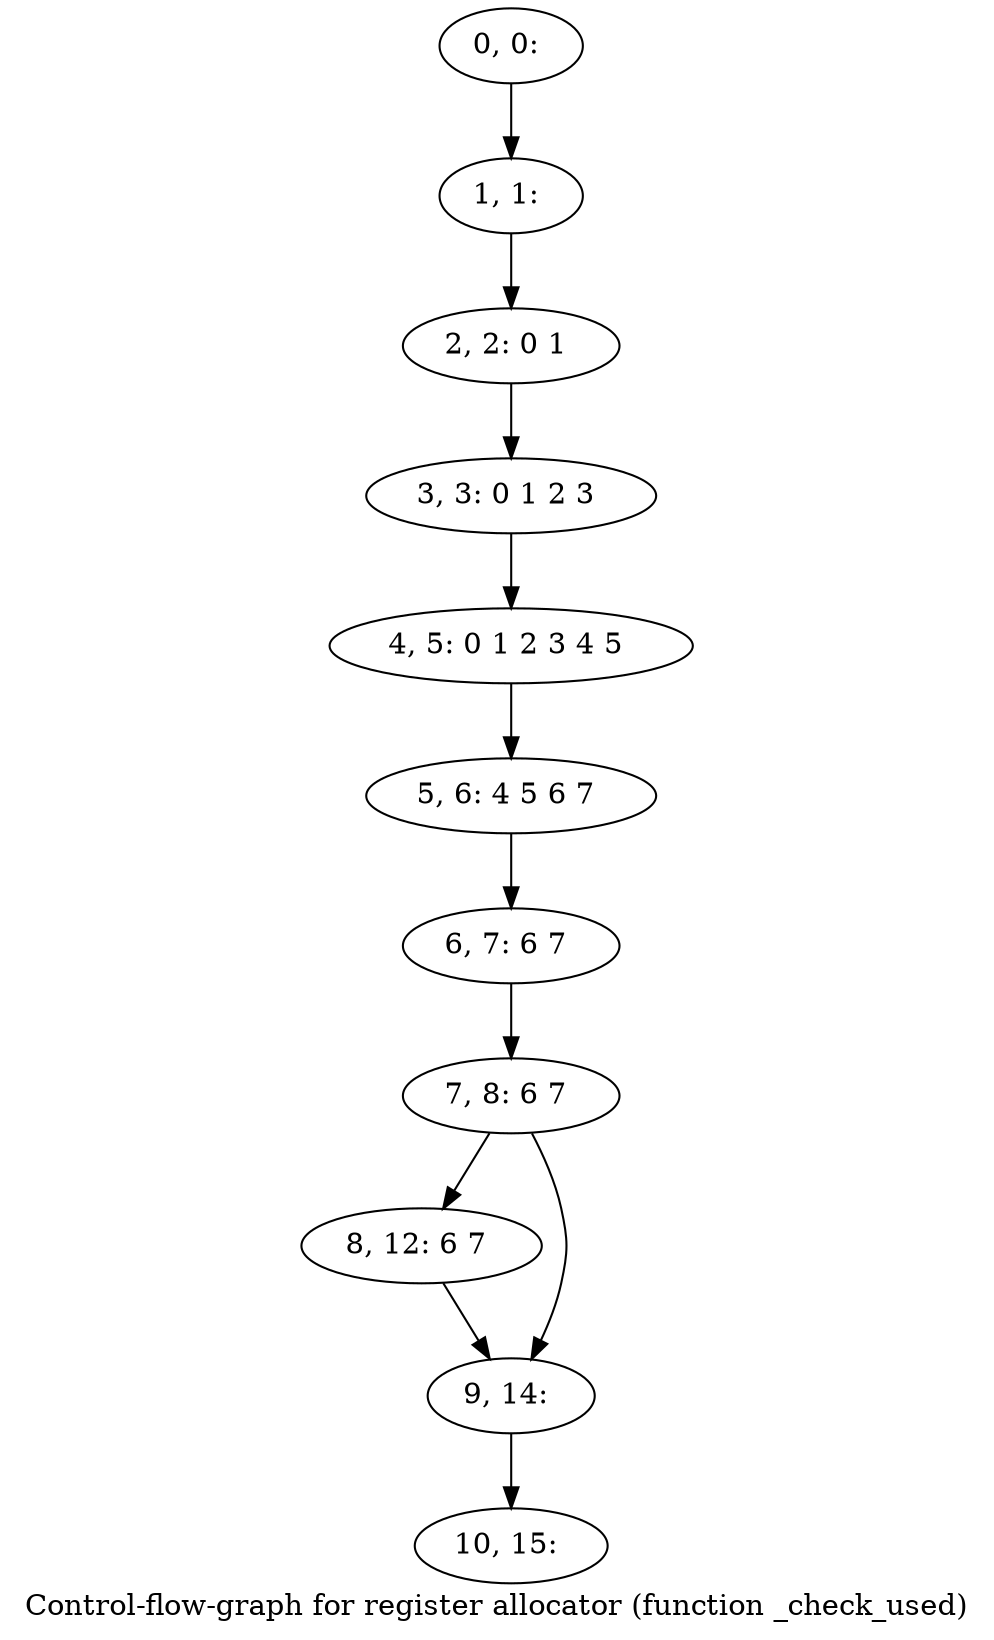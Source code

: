digraph G {
graph [label="Control-flow-graph for register allocator (function _check_used)"]
0[label="0, 0: "];
1[label="1, 1: "];
2[label="2, 2: 0 1 "];
3[label="3, 3: 0 1 2 3 "];
4[label="4, 5: 0 1 2 3 4 5 "];
5[label="5, 6: 4 5 6 7 "];
6[label="6, 7: 6 7 "];
7[label="7, 8: 6 7 "];
8[label="8, 12: 6 7 "];
9[label="9, 14: "];
10[label="10, 15: "];
0->1 ;
1->2 ;
2->3 ;
3->4 ;
4->5 ;
5->6 ;
6->7 ;
7->8 ;
7->9 ;
8->9 ;
9->10 ;
}
